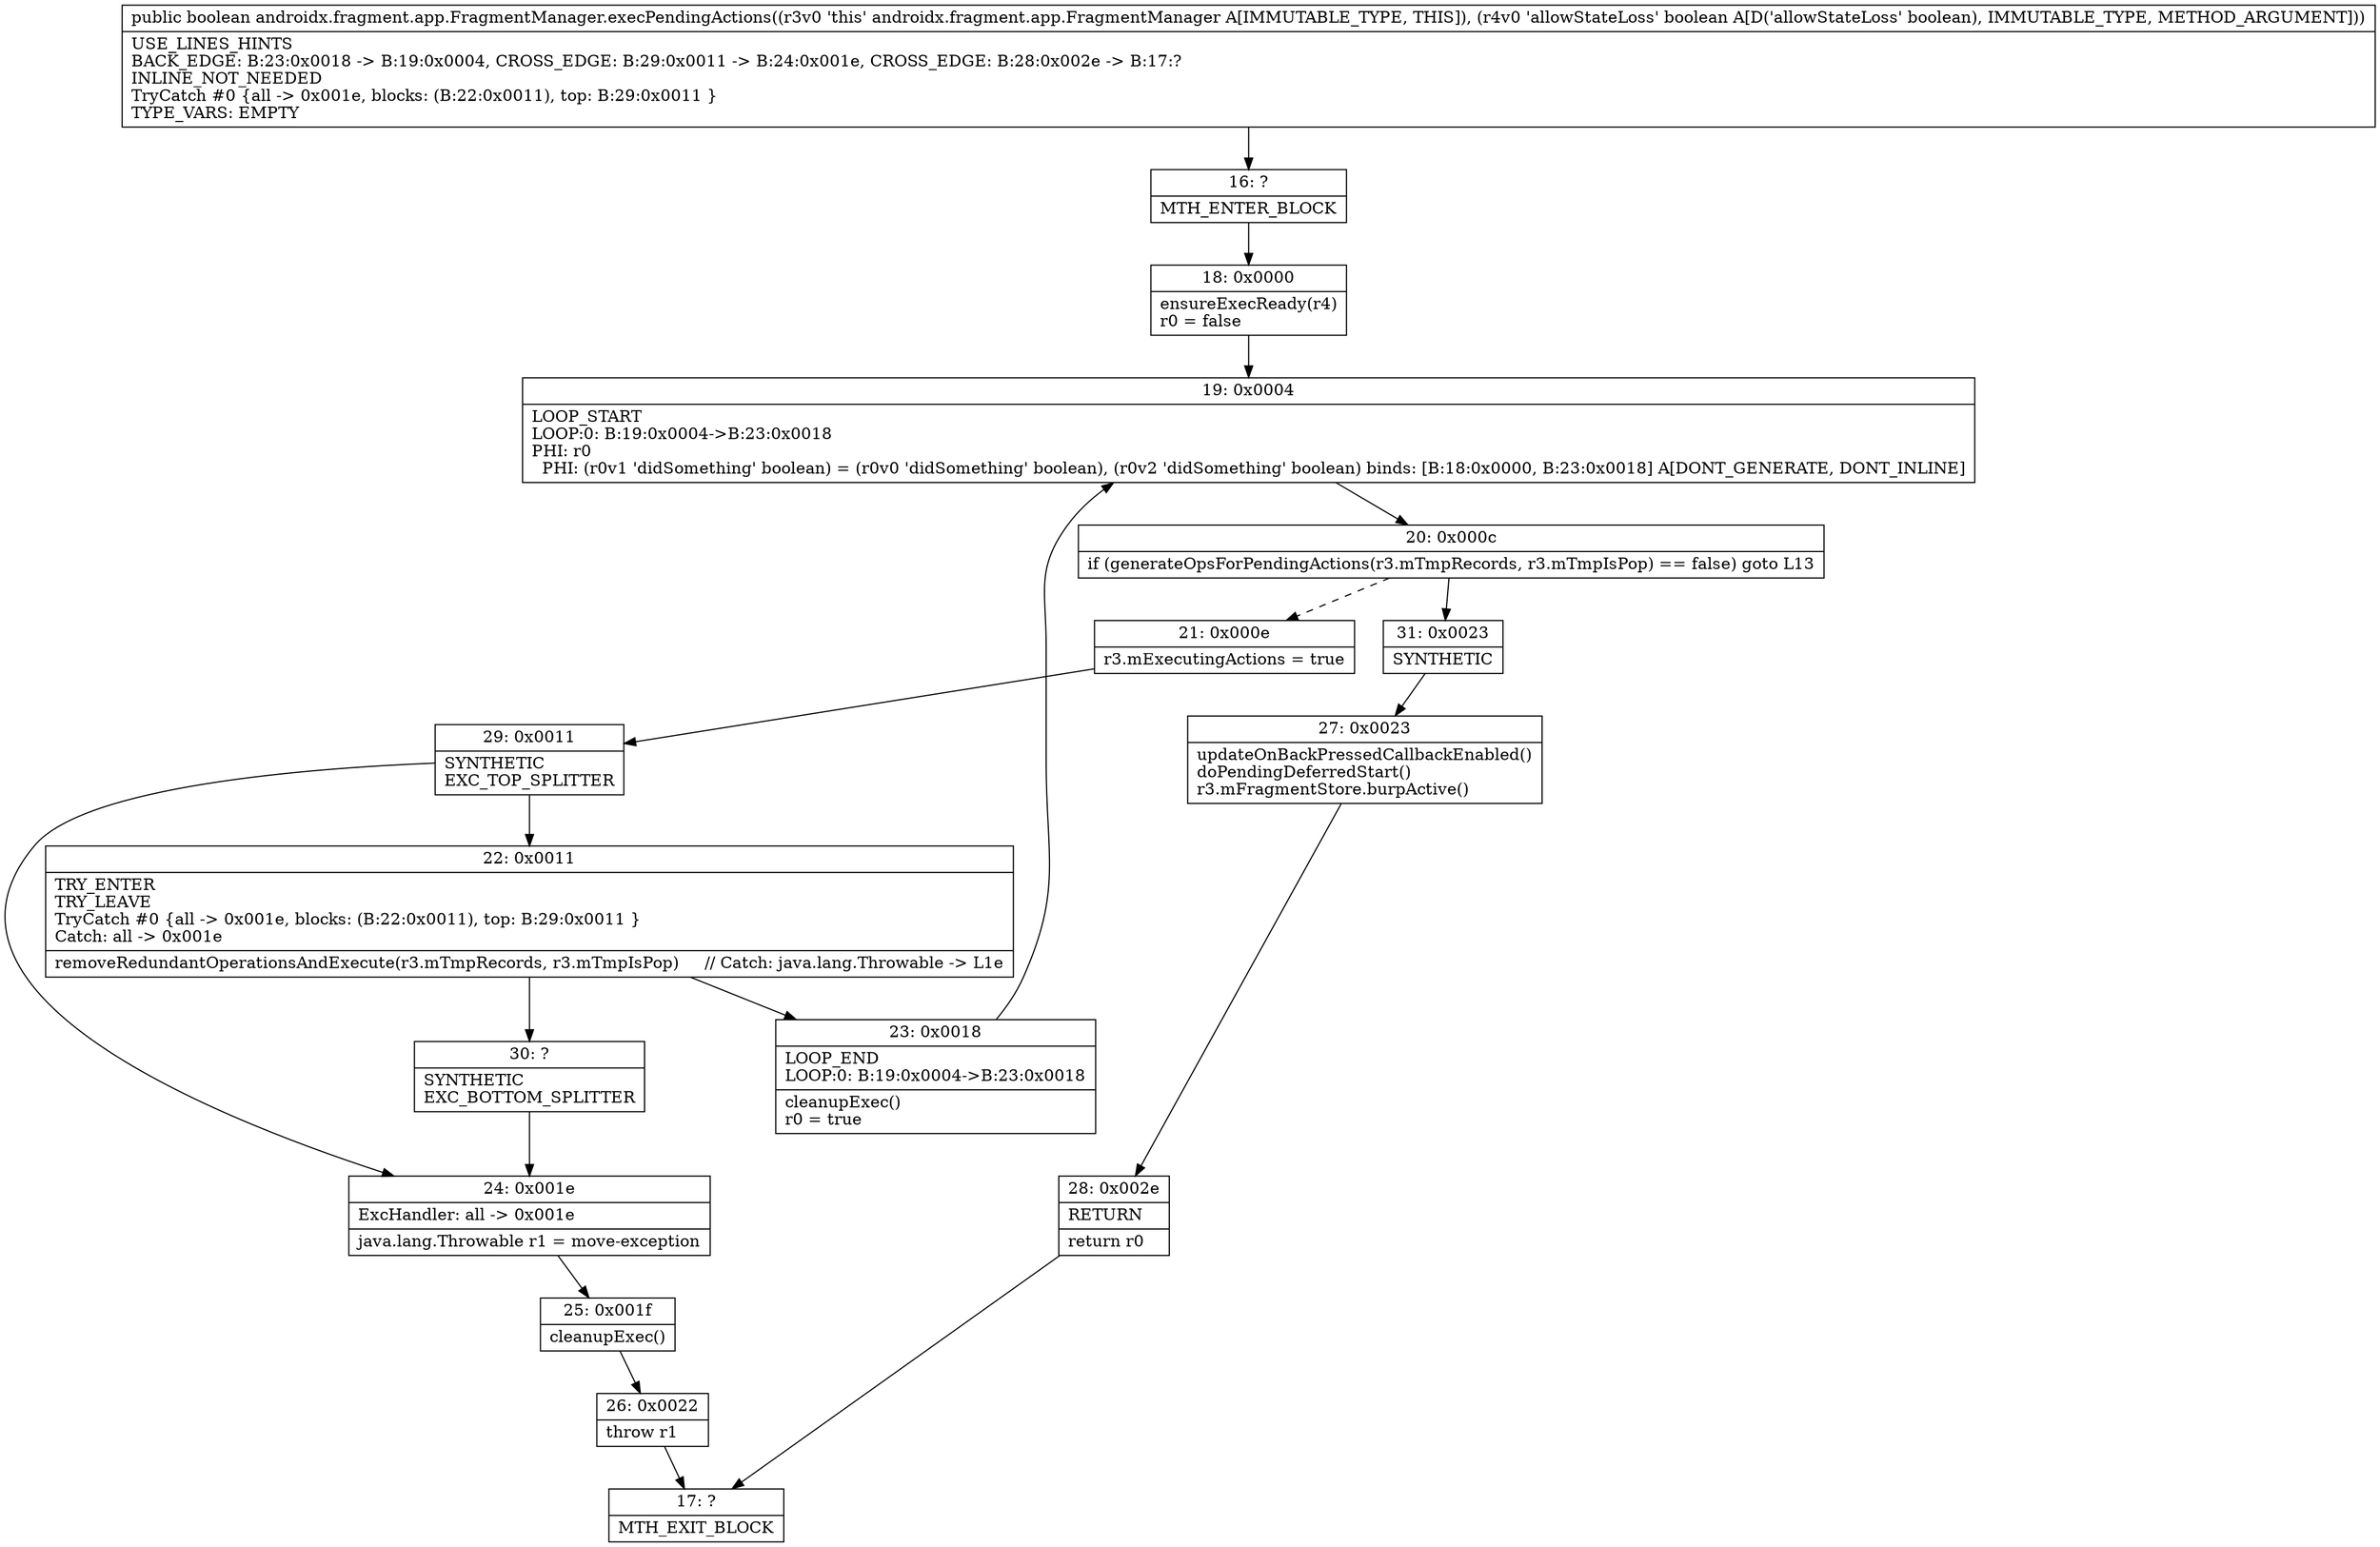 digraph "CFG forandroidx.fragment.app.FragmentManager.execPendingActions(Z)Z" {
Node_16 [shape=record,label="{16\:\ ?|MTH_ENTER_BLOCK\l}"];
Node_18 [shape=record,label="{18\:\ 0x0000|ensureExecReady(r4)\lr0 = false\l}"];
Node_19 [shape=record,label="{19\:\ 0x0004|LOOP_START\lLOOP:0: B:19:0x0004\-\>B:23:0x0018\lPHI: r0 \l  PHI: (r0v1 'didSomething' boolean) = (r0v0 'didSomething' boolean), (r0v2 'didSomething' boolean) binds: [B:18:0x0000, B:23:0x0018] A[DONT_GENERATE, DONT_INLINE]\l}"];
Node_20 [shape=record,label="{20\:\ 0x000c|if (generateOpsForPendingActions(r3.mTmpRecords, r3.mTmpIsPop) == false) goto L13\l}"];
Node_21 [shape=record,label="{21\:\ 0x000e|r3.mExecutingActions = true\l}"];
Node_29 [shape=record,label="{29\:\ 0x0011|SYNTHETIC\lEXC_TOP_SPLITTER\l}"];
Node_22 [shape=record,label="{22\:\ 0x0011|TRY_ENTER\lTRY_LEAVE\lTryCatch #0 \{all \-\> 0x001e, blocks: (B:22:0x0011), top: B:29:0x0011 \}\lCatch: all \-\> 0x001e\l|removeRedundantOperationsAndExecute(r3.mTmpRecords, r3.mTmpIsPop)     \/\/ Catch: java.lang.Throwable \-\> L1e\l}"];
Node_23 [shape=record,label="{23\:\ 0x0018|LOOP_END\lLOOP:0: B:19:0x0004\-\>B:23:0x0018\l|cleanupExec()\lr0 = true\l}"];
Node_30 [shape=record,label="{30\:\ ?|SYNTHETIC\lEXC_BOTTOM_SPLITTER\l}"];
Node_24 [shape=record,label="{24\:\ 0x001e|ExcHandler: all \-\> 0x001e\l|java.lang.Throwable r1 = move\-exception\l}"];
Node_25 [shape=record,label="{25\:\ 0x001f|cleanupExec()\l}"];
Node_26 [shape=record,label="{26\:\ 0x0022|throw r1\l}"];
Node_17 [shape=record,label="{17\:\ ?|MTH_EXIT_BLOCK\l}"];
Node_31 [shape=record,label="{31\:\ 0x0023|SYNTHETIC\l}"];
Node_27 [shape=record,label="{27\:\ 0x0023|updateOnBackPressedCallbackEnabled()\ldoPendingDeferredStart()\lr3.mFragmentStore.burpActive()\l}"];
Node_28 [shape=record,label="{28\:\ 0x002e|RETURN\l|return r0\l}"];
MethodNode[shape=record,label="{public boolean androidx.fragment.app.FragmentManager.execPendingActions((r3v0 'this' androidx.fragment.app.FragmentManager A[IMMUTABLE_TYPE, THIS]), (r4v0 'allowStateLoss' boolean A[D('allowStateLoss' boolean), IMMUTABLE_TYPE, METHOD_ARGUMENT]))  | USE_LINES_HINTS\lBACK_EDGE: B:23:0x0018 \-\> B:19:0x0004, CROSS_EDGE: B:29:0x0011 \-\> B:24:0x001e, CROSS_EDGE: B:28:0x002e \-\> B:17:?\lINLINE_NOT_NEEDED\lTryCatch #0 \{all \-\> 0x001e, blocks: (B:22:0x0011), top: B:29:0x0011 \}\lTYPE_VARS: EMPTY\l}"];
MethodNode -> Node_16;Node_16 -> Node_18;
Node_18 -> Node_19;
Node_19 -> Node_20;
Node_20 -> Node_21[style=dashed];
Node_20 -> Node_31;
Node_21 -> Node_29;
Node_29 -> Node_22;
Node_29 -> Node_24;
Node_22 -> Node_23;
Node_22 -> Node_30;
Node_23 -> Node_19;
Node_30 -> Node_24;
Node_24 -> Node_25;
Node_25 -> Node_26;
Node_26 -> Node_17;
Node_31 -> Node_27;
Node_27 -> Node_28;
Node_28 -> Node_17;
}

